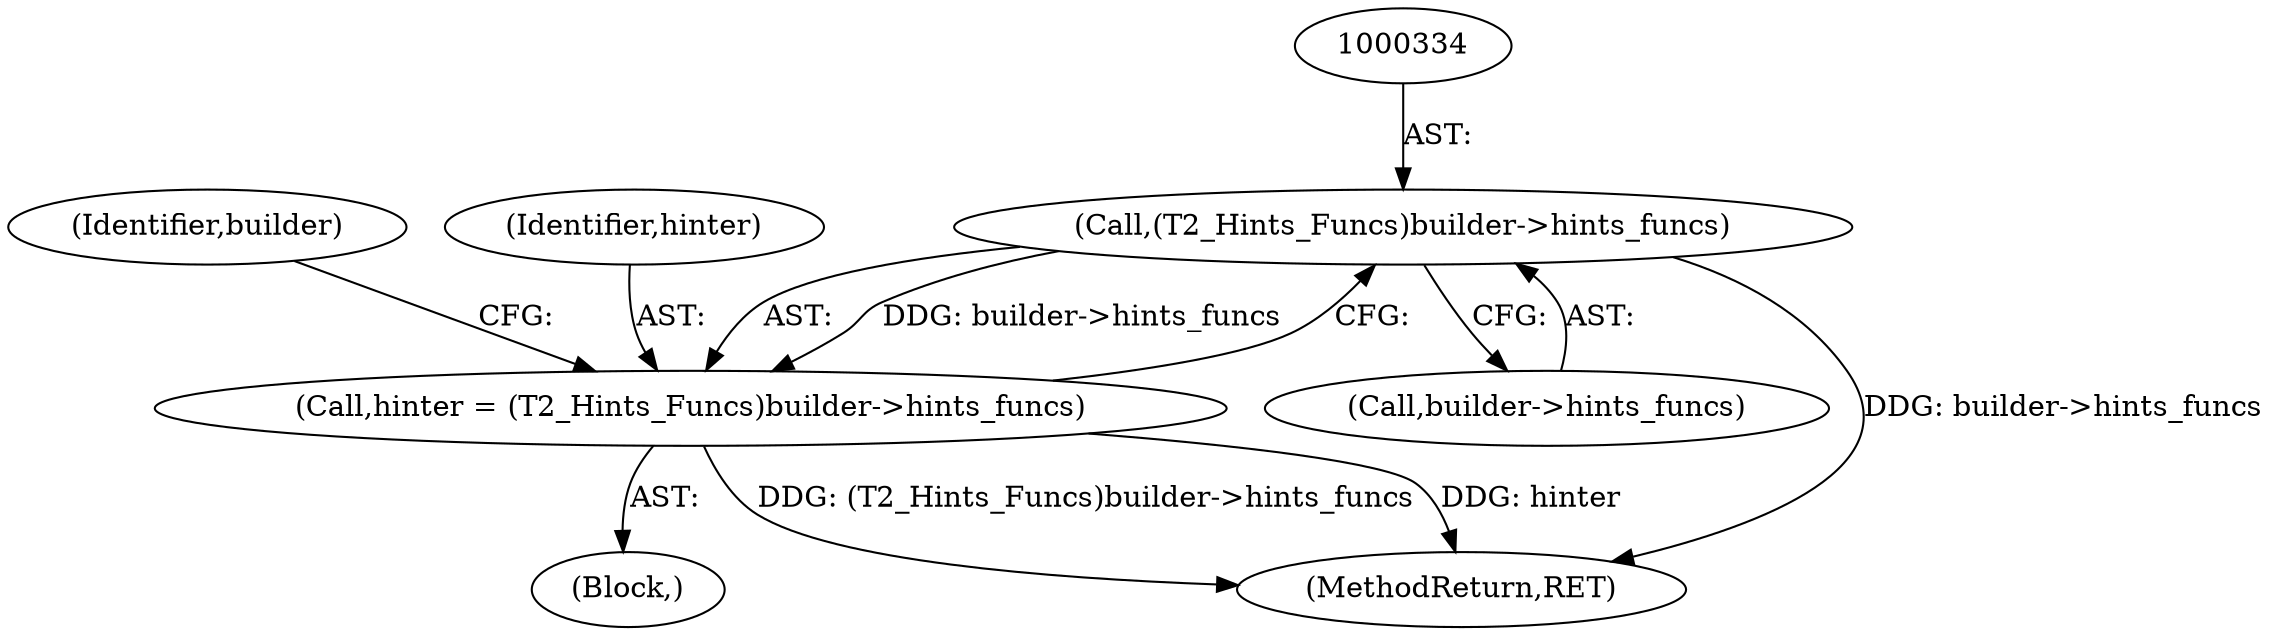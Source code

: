 digraph "0_savannah_7d3d2cc4fef72c6be9c454b3809c387e12b44cfc@pointer" {
"1000333" [label="(Call,(T2_Hints_Funcs)builder->hints_funcs)"];
"1000331" [label="(Call,hinter = (T2_Hints_Funcs)builder->hints_funcs)"];
"1000335" [label="(Call,builder->hints_funcs)"];
"1000331" [label="(Call,hinter = (T2_Hints_Funcs)builder->hints_funcs)"];
"1000333" [label="(Call,(T2_Hints_Funcs)builder->hints_funcs)"];
"1000222" [label="(Block,)"];
"1000340" [label="(Identifier,builder)"];
"1003716" [label="(MethodReturn,RET)"];
"1000332" [label="(Identifier,hinter)"];
"1000333" -> "1000331"  [label="AST: "];
"1000333" -> "1000335"  [label="CFG: "];
"1000334" -> "1000333"  [label="AST: "];
"1000335" -> "1000333"  [label="AST: "];
"1000331" -> "1000333"  [label="CFG: "];
"1000333" -> "1003716"  [label="DDG: builder->hints_funcs"];
"1000333" -> "1000331"  [label="DDG: builder->hints_funcs"];
"1000331" -> "1000222"  [label="AST: "];
"1000332" -> "1000331"  [label="AST: "];
"1000340" -> "1000331"  [label="CFG: "];
"1000331" -> "1003716"  [label="DDG: (T2_Hints_Funcs)builder->hints_funcs"];
"1000331" -> "1003716"  [label="DDG: hinter"];
}
